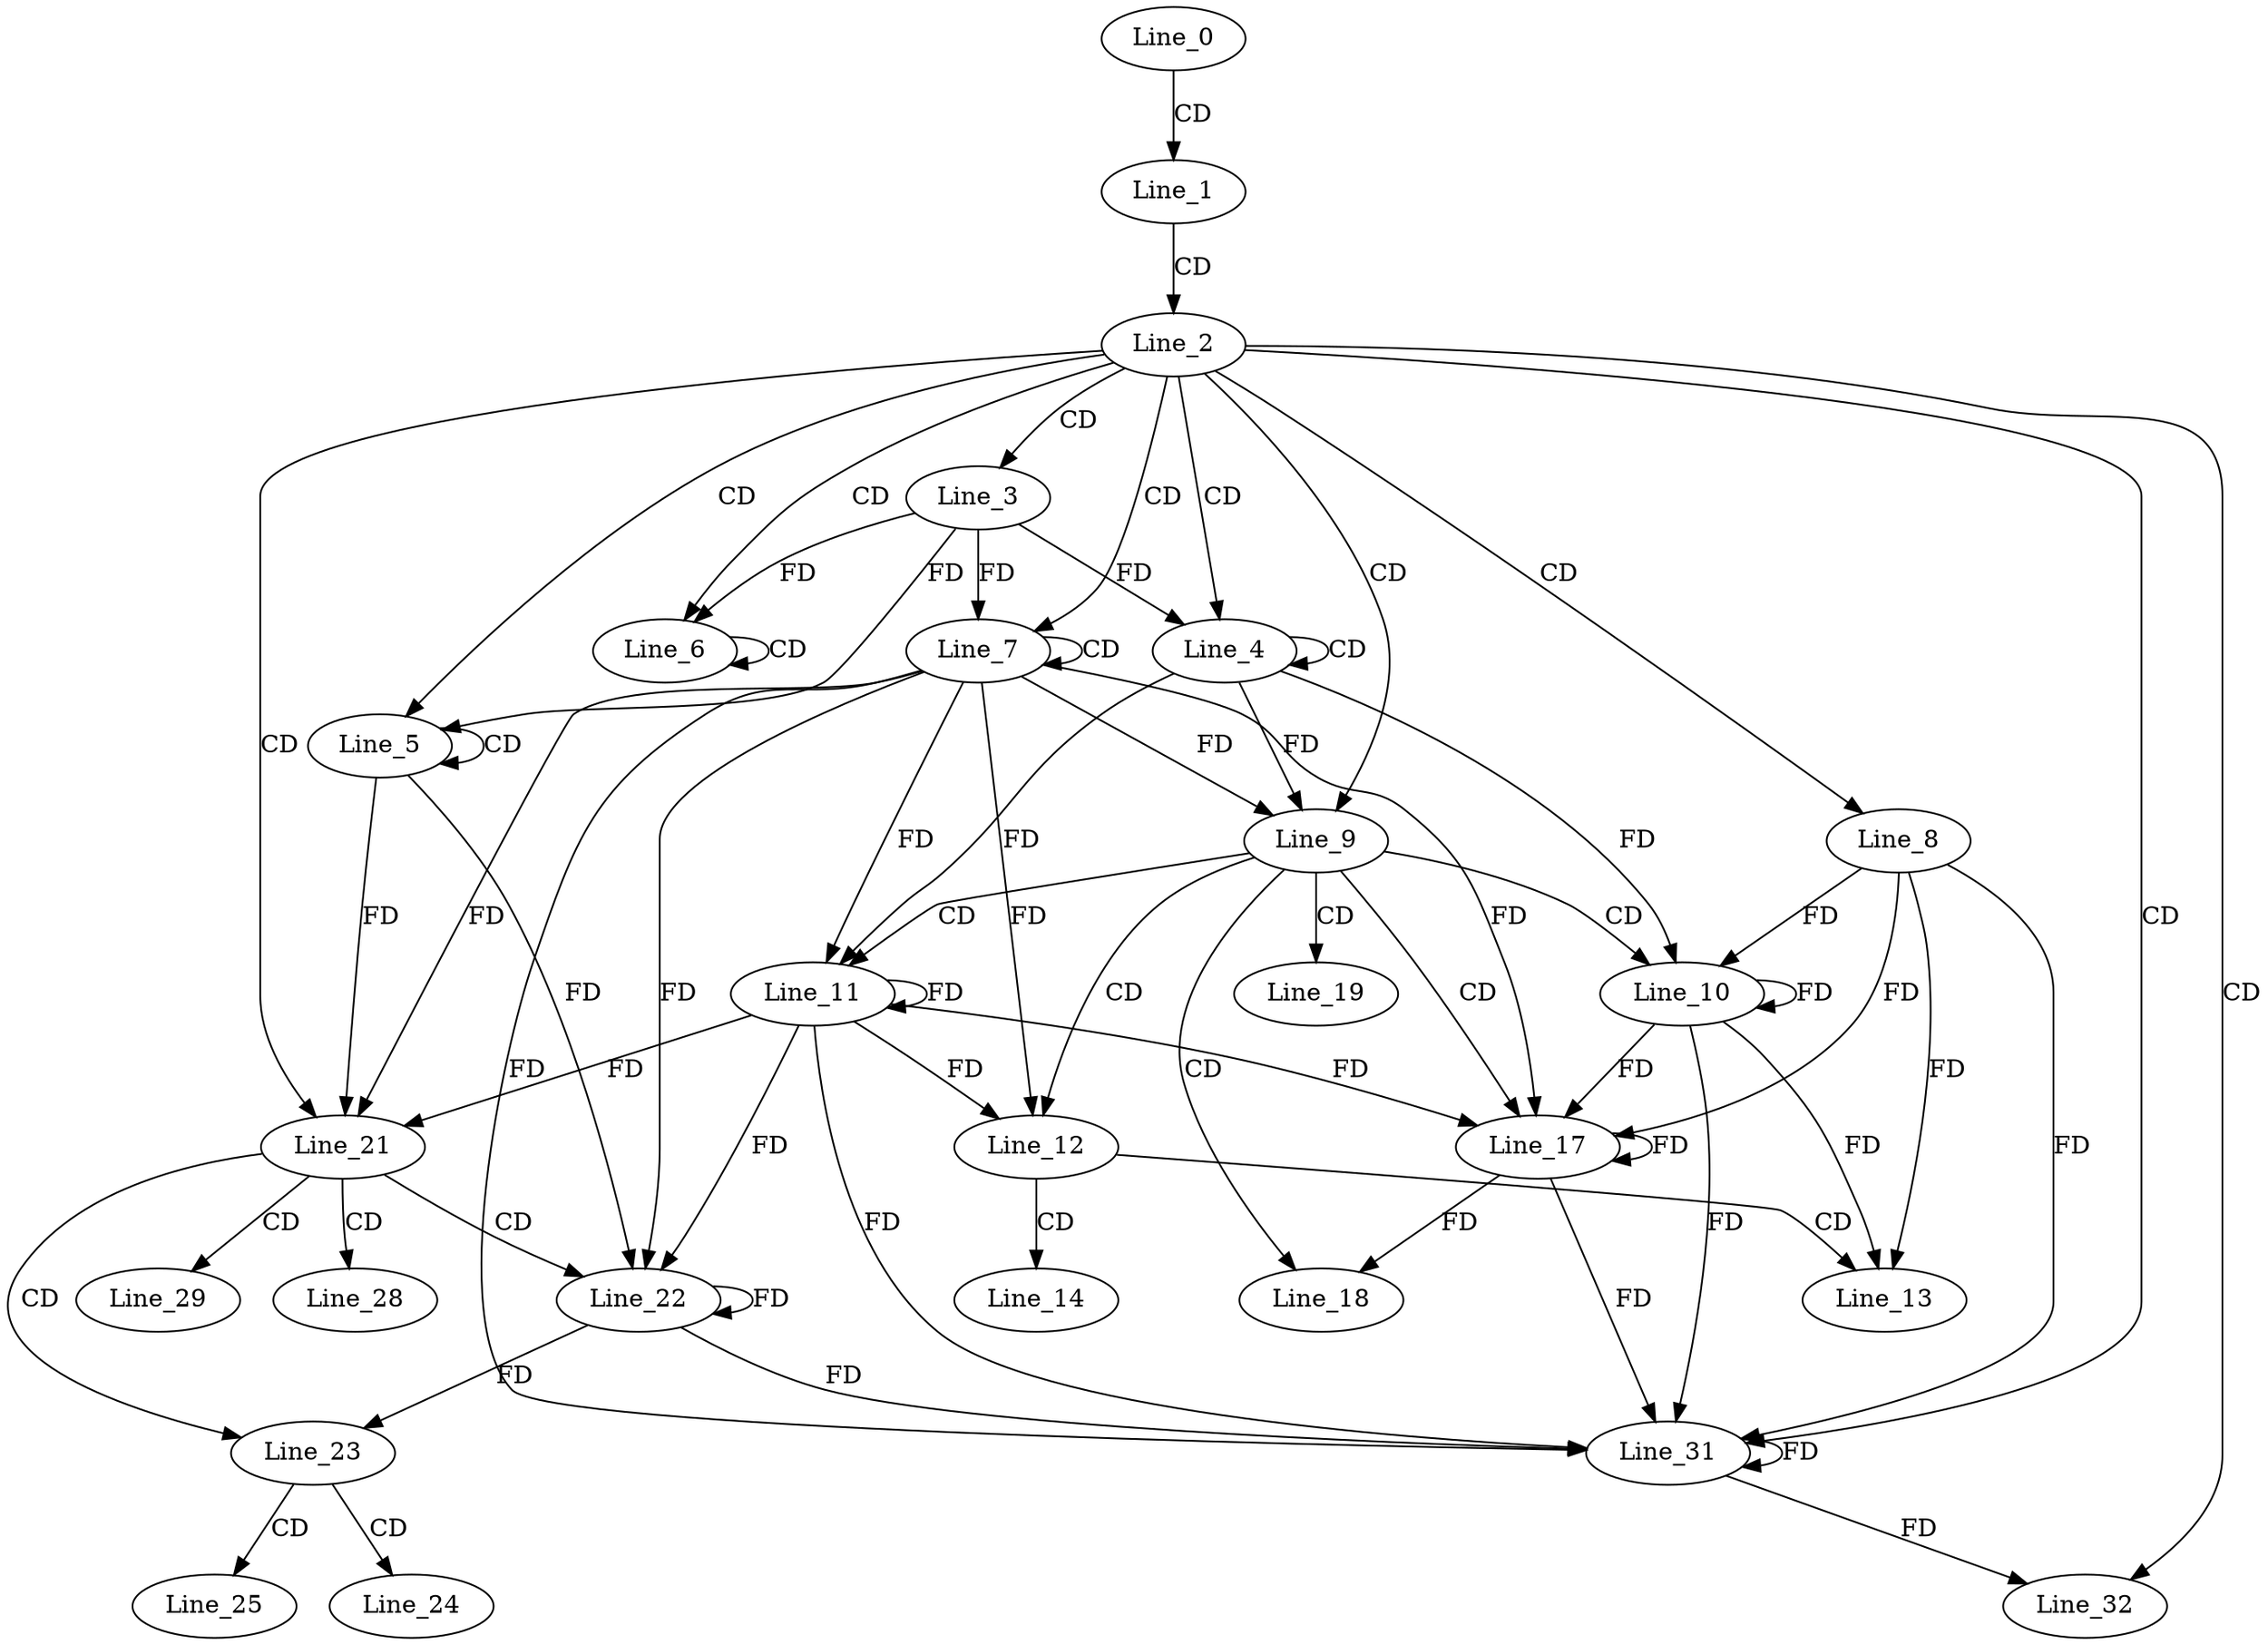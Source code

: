 digraph G {
  Line_0;
  Line_1;
  Line_2;
  Line_3;
  Line_4;
  Line_4;
  Line_5;
  Line_5;
  Line_6;
  Line_6;
  Line_7;
  Line_7;
  Line_8;
  Line_9;
  Line_10;
  Line_11;
  Line_12;
  Line_13;
  Line_14;
  Line_17;
  Line_18;
  Line_19;
  Line_21;
  Line_22;
  Line_23;
  Line_24;
  Line_25;
  Line_28;
  Line_29;
  Line_31;
  Line_32;
  Line_0 -> Line_1 [ label="CD" ];
  Line_1 -> Line_2 [ label="CD" ];
  Line_2 -> Line_3 [ label="CD" ];
  Line_2 -> Line_4 [ label="CD" ];
  Line_4 -> Line_4 [ label="CD" ];
  Line_3 -> Line_4 [ label="FD" ];
  Line_2 -> Line_5 [ label="CD" ];
  Line_5 -> Line_5 [ label="CD" ];
  Line_3 -> Line_5 [ label="FD" ];
  Line_2 -> Line_6 [ label="CD" ];
  Line_6 -> Line_6 [ label="CD" ];
  Line_3 -> Line_6 [ label="FD" ];
  Line_2 -> Line_7 [ label="CD" ];
  Line_7 -> Line_7 [ label="CD" ];
  Line_3 -> Line_7 [ label="FD" ];
  Line_2 -> Line_8 [ label="CD" ];
  Line_2 -> Line_9 [ label="CD" ];
  Line_4 -> Line_9 [ label="FD" ];
  Line_7 -> Line_9 [ label="FD" ];
  Line_9 -> Line_10 [ label="CD" ];
  Line_8 -> Line_10 [ label="FD" ];
  Line_10 -> Line_10 [ label="FD" ];
  Line_4 -> Line_10 [ label="FD" ];
  Line_9 -> Line_11 [ label="CD" ];
  Line_7 -> Line_11 [ label="FD" ];
  Line_11 -> Line_11 [ label="FD" ];
  Line_4 -> Line_11 [ label="FD" ];
  Line_9 -> Line_12 [ label="CD" ];
  Line_7 -> Line_12 [ label="FD" ];
  Line_11 -> Line_12 [ label="FD" ];
  Line_12 -> Line_13 [ label="CD" ];
  Line_8 -> Line_13 [ label="FD" ];
  Line_10 -> Line_13 [ label="FD" ];
  Line_12 -> Line_14 [ label="CD" ];
  Line_9 -> Line_17 [ label="CD" ];
  Line_8 -> Line_17 [ label="FD" ];
  Line_10 -> Line_17 [ label="FD" ];
  Line_17 -> Line_17 [ label="FD" ];
  Line_7 -> Line_17 [ label="FD" ];
  Line_11 -> Line_17 [ label="FD" ];
  Line_9 -> Line_18 [ label="CD" ];
  Line_17 -> Line_18 [ label="FD" ];
  Line_9 -> Line_19 [ label="CD" ];
  Line_2 -> Line_21 [ label="CD" ];
  Line_5 -> Line_21 [ label="FD" ];
  Line_7 -> Line_21 [ label="FD" ];
  Line_11 -> Line_21 [ label="FD" ];
  Line_21 -> Line_22 [ label="CD" ];
  Line_7 -> Line_22 [ label="FD" ];
  Line_11 -> Line_22 [ label="FD" ];
  Line_22 -> Line_22 [ label="FD" ];
  Line_5 -> Line_22 [ label="FD" ];
  Line_21 -> Line_23 [ label="CD" ];
  Line_22 -> Line_23 [ label="FD" ];
  Line_23 -> Line_24 [ label="CD" ];
  Line_23 -> Line_25 [ label="CD" ];
  Line_21 -> Line_28 [ label="CD" ];
  Line_21 -> Line_29 [ label="CD" ];
  Line_2 -> Line_31 [ label="CD" ];
  Line_8 -> Line_31 [ label="FD" ];
  Line_10 -> Line_31 [ label="FD" ];
  Line_17 -> Line_31 [ label="FD" ];
  Line_31 -> Line_31 [ label="FD" ];
  Line_7 -> Line_31 [ label="FD" ];
  Line_11 -> Line_31 [ label="FD" ];
  Line_22 -> Line_31 [ label="FD" ];
  Line_2 -> Line_32 [ label="CD" ];
  Line_31 -> Line_32 [ label="FD" ];
}
